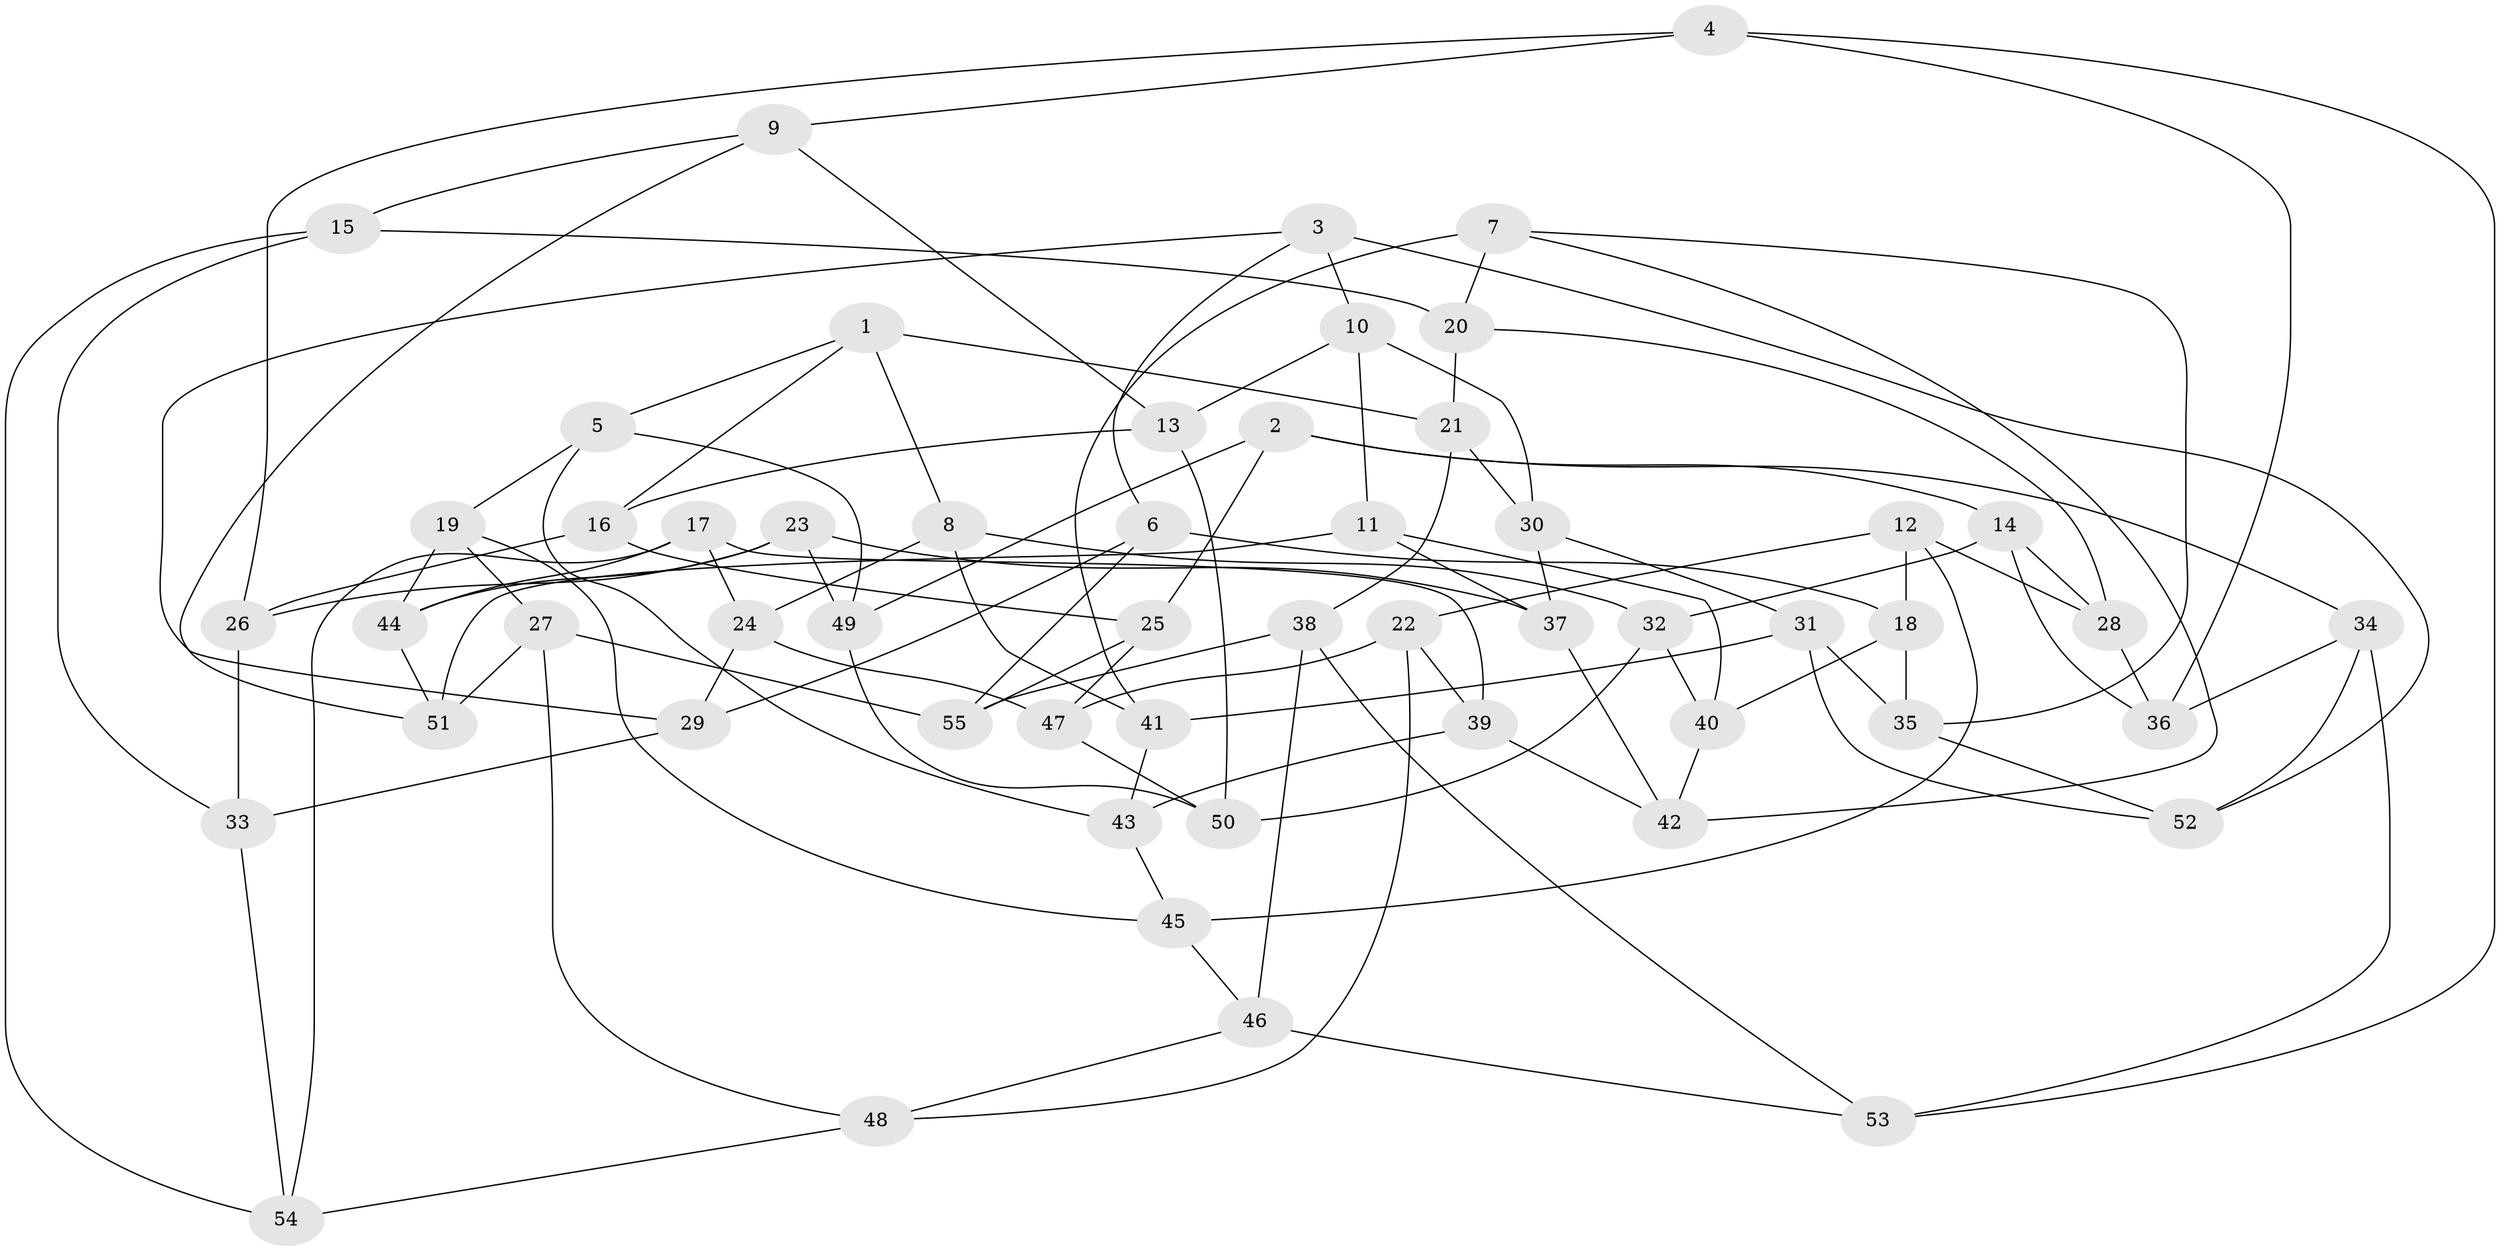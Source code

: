 // Generated by graph-tools (version 1.1) at 2025/58/03/09/25 04:58:02]
// undirected, 55 vertices, 110 edges
graph export_dot {
graph [start="1"]
  node [color=gray90,style=filled];
  1;
  2;
  3;
  4;
  5;
  6;
  7;
  8;
  9;
  10;
  11;
  12;
  13;
  14;
  15;
  16;
  17;
  18;
  19;
  20;
  21;
  22;
  23;
  24;
  25;
  26;
  27;
  28;
  29;
  30;
  31;
  32;
  33;
  34;
  35;
  36;
  37;
  38;
  39;
  40;
  41;
  42;
  43;
  44;
  45;
  46;
  47;
  48;
  49;
  50;
  51;
  52;
  53;
  54;
  55;
  1 -- 21;
  1 -- 8;
  1 -- 5;
  1 -- 16;
  2 -- 25;
  2 -- 34;
  2 -- 14;
  2 -- 49;
  3 -- 6;
  3 -- 29;
  3 -- 52;
  3 -- 10;
  4 -- 9;
  4 -- 26;
  4 -- 53;
  4 -- 36;
  5 -- 49;
  5 -- 43;
  5 -- 19;
  6 -- 55;
  6 -- 18;
  6 -- 29;
  7 -- 42;
  7 -- 41;
  7 -- 20;
  7 -- 35;
  8 -- 41;
  8 -- 24;
  8 -- 32;
  9 -- 15;
  9 -- 13;
  9 -- 51;
  10 -- 11;
  10 -- 30;
  10 -- 13;
  11 -- 37;
  11 -- 40;
  11 -- 51;
  12 -- 18;
  12 -- 22;
  12 -- 28;
  12 -- 45;
  13 -- 16;
  13 -- 50;
  14 -- 36;
  14 -- 32;
  14 -- 28;
  15 -- 54;
  15 -- 33;
  15 -- 20;
  16 -- 26;
  16 -- 25;
  17 -- 24;
  17 -- 44;
  17 -- 39;
  17 -- 54;
  18 -- 40;
  18 -- 35;
  19 -- 27;
  19 -- 44;
  19 -- 45;
  20 -- 28;
  20 -- 21;
  21 -- 30;
  21 -- 38;
  22 -- 48;
  22 -- 39;
  22 -- 47;
  23 -- 26;
  23 -- 37;
  23 -- 44;
  23 -- 49;
  24 -- 29;
  24 -- 47;
  25 -- 55;
  25 -- 47;
  26 -- 33;
  27 -- 48;
  27 -- 55;
  27 -- 51;
  28 -- 36;
  29 -- 33;
  30 -- 37;
  30 -- 31;
  31 -- 41;
  31 -- 52;
  31 -- 35;
  32 -- 50;
  32 -- 40;
  33 -- 54;
  34 -- 36;
  34 -- 52;
  34 -- 53;
  35 -- 52;
  37 -- 42;
  38 -- 46;
  38 -- 53;
  38 -- 55;
  39 -- 42;
  39 -- 43;
  40 -- 42;
  41 -- 43;
  43 -- 45;
  44 -- 51;
  45 -- 46;
  46 -- 53;
  46 -- 48;
  47 -- 50;
  48 -- 54;
  49 -- 50;
}
